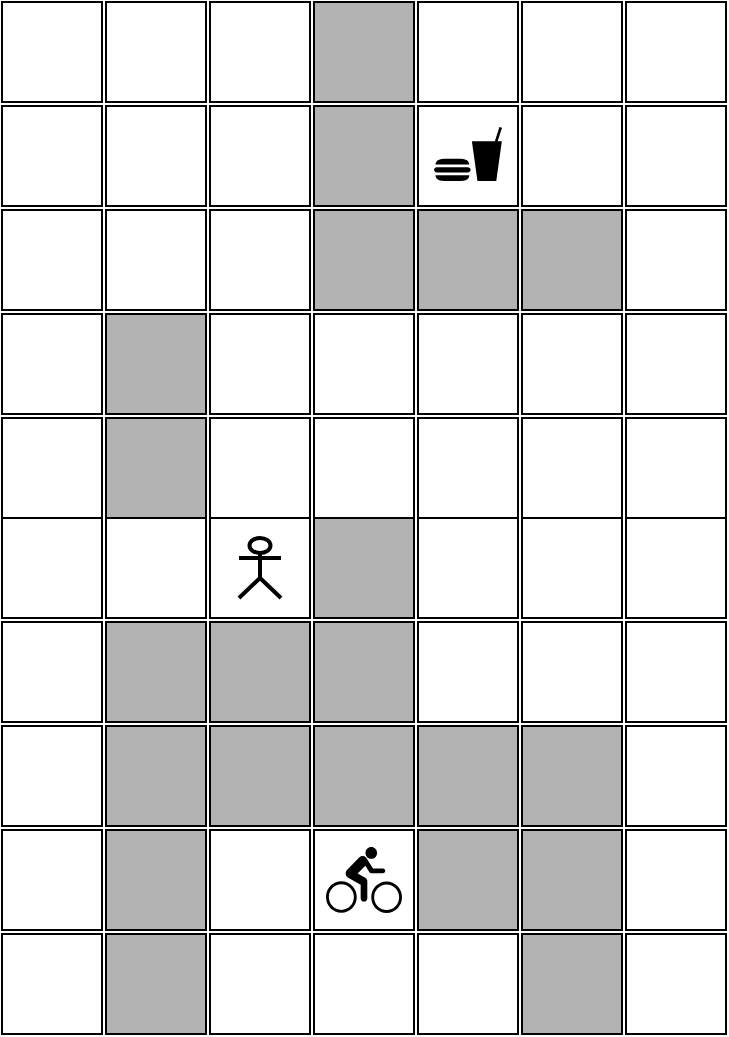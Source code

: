 <mxfile version="22.0.2" type="device">
  <diagram id="tNJmBUoDxnqjJc0c00nP" name="Page-1">
    <mxGraphModel dx="1434" dy="838" grid="1" gridSize="10" guides="1" tooltips="1" connect="1" arrows="1" fold="1" page="1" pageScale="1" pageWidth="850" pageHeight="1100" math="0" shadow="0">
      <root>
        <mxCell id="0" />
        <mxCell id="1" parent="0" />
        <mxCell id="kb47WbbnUSf2NKxiao4H-1" value="" style="whiteSpace=wrap;html=1;aspect=fixed;" parent="1" vertex="1">
          <mxGeometry x="230" y="660" width="50" height="50" as="geometry" />
        </mxCell>
        <mxCell id="kb47WbbnUSf2NKxiao4H-2" value="" style="whiteSpace=wrap;html=1;aspect=fixed;" parent="1" vertex="1">
          <mxGeometry x="282" y="660" width="50" height="50" as="geometry" />
        </mxCell>
        <mxCell id="kb47WbbnUSf2NKxiao4H-3" value="" style="whiteSpace=wrap;html=1;aspect=fixed;" parent="1" vertex="1">
          <mxGeometry x="334" y="660" width="50" height="50" as="geometry" />
        </mxCell>
        <mxCell id="kb47WbbnUSf2NKxiao4H-4" value="" style="whiteSpace=wrap;html=1;aspect=fixed;fillColor=#B3B3B3;" parent="1" vertex="1">
          <mxGeometry x="386" y="660" width="50" height="50" as="geometry" />
        </mxCell>
        <mxCell id="kb47WbbnUSf2NKxiao4H-5" value="" style="whiteSpace=wrap;html=1;aspect=fixed;" parent="1" vertex="1">
          <mxGeometry x="230" y="712" width="50" height="50" as="geometry" />
        </mxCell>
        <mxCell id="kb47WbbnUSf2NKxiao4H-6" value="" style="whiteSpace=wrap;html=1;aspect=fixed;" parent="1" vertex="1">
          <mxGeometry x="282" y="712" width="50" height="50" as="geometry" />
        </mxCell>
        <mxCell id="kb47WbbnUSf2NKxiao4H-7" value="" style="whiteSpace=wrap;html=1;aspect=fixed;" parent="1" vertex="1">
          <mxGeometry x="334" y="712" width="50" height="50" as="geometry" />
        </mxCell>
        <mxCell id="kb47WbbnUSf2NKxiao4H-8" value="" style="whiteSpace=wrap;html=1;aspect=fixed;fillColor=#B3B3B3;" parent="1" vertex="1">
          <mxGeometry x="386" y="712" width="50" height="50" as="geometry" />
        </mxCell>
        <mxCell id="kb47WbbnUSf2NKxiao4H-9" value="" style="whiteSpace=wrap;html=1;aspect=fixed;" parent="1" vertex="1">
          <mxGeometry x="230" y="764" width="50" height="50" as="geometry" />
        </mxCell>
        <mxCell id="kb47WbbnUSf2NKxiao4H-10" value="" style="whiteSpace=wrap;html=1;aspect=fixed;" parent="1" vertex="1">
          <mxGeometry x="282" y="764" width="50" height="50" as="geometry" />
        </mxCell>
        <mxCell id="kb47WbbnUSf2NKxiao4H-11" value="" style="whiteSpace=wrap;html=1;aspect=fixed;" parent="1" vertex="1">
          <mxGeometry x="334" y="764" width="50" height="50" as="geometry" />
        </mxCell>
        <mxCell id="kb47WbbnUSf2NKxiao4H-12" value="" style="whiteSpace=wrap;html=1;aspect=fixed;fillColor=#B3B3B3;" parent="1" vertex="1">
          <mxGeometry x="386" y="764" width="50" height="50" as="geometry" />
        </mxCell>
        <mxCell id="kb47WbbnUSf2NKxiao4H-14" value="" style="whiteSpace=wrap;html=1;aspect=fixed;" parent="1" vertex="1">
          <mxGeometry x="438" y="660" width="50" height="50" as="geometry" />
        </mxCell>
        <mxCell id="kb47WbbnUSf2NKxiao4H-15" value="" style="whiteSpace=wrap;html=1;aspect=fixed;" parent="1" vertex="1">
          <mxGeometry x="438" y="712" width="50" height="50" as="geometry" />
        </mxCell>
        <mxCell id="kb47WbbnUSf2NKxiao4H-16" value="" style="whiteSpace=wrap;html=1;aspect=fixed;fillColor=#B3B3B3;" parent="1" vertex="1">
          <mxGeometry x="438" y="764" width="50" height="50" as="geometry" />
        </mxCell>
        <mxCell id="kb47WbbnUSf2NKxiao4H-17" value="" style="whiteSpace=wrap;html=1;aspect=fixed;" parent="1" vertex="1">
          <mxGeometry x="490" y="660" width="50" height="50" as="geometry" />
        </mxCell>
        <mxCell id="kb47WbbnUSf2NKxiao4H-18" value="" style="whiteSpace=wrap;html=1;aspect=fixed;" parent="1" vertex="1">
          <mxGeometry x="490" y="712" width="50" height="50" as="geometry" />
        </mxCell>
        <mxCell id="kb47WbbnUSf2NKxiao4H-19" value="" style="whiteSpace=wrap;html=1;aspect=fixed;fillColor=#B3B3B3;" parent="1" vertex="1">
          <mxGeometry x="490" y="764" width="50" height="50" as="geometry" />
        </mxCell>
        <mxCell id="kb47WbbnUSf2NKxiao4H-20" value="" style="whiteSpace=wrap;html=1;aspect=fixed;" parent="1" vertex="1">
          <mxGeometry x="542" y="660" width="50" height="50" as="geometry" />
        </mxCell>
        <mxCell id="kb47WbbnUSf2NKxiao4H-21" value="" style="whiteSpace=wrap;html=1;aspect=fixed;" parent="1" vertex="1">
          <mxGeometry x="542" y="712" width="50" height="50" as="geometry" />
        </mxCell>
        <mxCell id="kb47WbbnUSf2NKxiao4H-22" value="" style="whiteSpace=wrap;html=1;aspect=fixed;" parent="1" vertex="1">
          <mxGeometry x="542" y="764" width="50" height="50" as="geometry" />
        </mxCell>
        <mxCell id="kb47WbbnUSf2NKxiao4H-23" value="" style="whiteSpace=wrap;html=1;aspect=fixed;" parent="1" vertex="1">
          <mxGeometry x="230" y="816" width="50" height="50" as="geometry" />
        </mxCell>
        <mxCell id="kb47WbbnUSf2NKxiao4H-24" value="" style="whiteSpace=wrap;html=1;aspect=fixed;fillColor=#B3B3B3;" parent="1" vertex="1">
          <mxGeometry x="282" y="816" width="50" height="50" as="geometry" />
        </mxCell>
        <mxCell id="kb47WbbnUSf2NKxiao4H-25" value="" style="whiteSpace=wrap;html=1;aspect=fixed;" parent="1" vertex="1">
          <mxGeometry x="334" y="816" width="50" height="50" as="geometry" />
        </mxCell>
        <mxCell id="kb47WbbnUSf2NKxiao4H-26" value="" style="whiteSpace=wrap;html=1;aspect=fixed;fillColor=#FFFFFF;" parent="1" vertex="1">
          <mxGeometry x="386" y="816" width="50" height="50" as="geometry" />
        </mxCell>
        <mxCell id="kb47WbbnUSf2NKxiao4H-27" value="" style="whiteSpace=wrap;html=1;aspect=fixed;" parent="1" vertex="1">
          <mxGeometry x="438" y="816" width="50" height="50" as="geometry" />
        </mxCell>
        <mxCell id="kb47WbbnUSf2NKxiao4H-28" value="" style="whiteSpace=wrap;html=1;aspect=fixed;" parent="1" vertex="1">
          <mxGeometry x="490" y="816" width="50" height="50" as="geometry" />
        </mxCell>
        <mxCell id="kb47WbbnUSf2NKxiao4H-29" value="" style="whiteSpace=wrap;html=1;aspect=fixed;" parent="1" vertex="1">
          <mxGeometry x="542" y="816" width="50" height="50" as="geometry" />
        </mxCell>
        <mxCell id="kb47WbbnUSf2NKxiao4H-30" value="" style="whiteSpace=wrap;html=1;aspect=fixed;" parent="1" vertex="1">
          <mxGeometry x="230" y="868" width="50" height="50" as="geometry" />
        </mxCell>
        <mxCell id="kb47WbbnUSf2NKxiao4H-31" value="" style="whiteSpace=wrap;html=1;aspect=fixed;fillColor=#B3B3B3;" parent="1" vertex="1">
          <mxGeometry x="282" y="868" width="50" height="50" as="geometry" />
        </mxCell>
        <mxCell id="kb47WbbnUSf2NKxiao4H-32" value="" style="whiteSpace=wrap;html=1;aspect=fixed;" parent="1" vertex="1">
          <mxGeometry x="334" y="868" width="50" height="50" as="geometry" />
        </mxCell>
        <mxCell id="kb47WbbnUSf2NKxiao4H-33" value="" style="whiteSpace=wrap;html=1;aspect=fixed;fillColor=#FFFFFF;" parent="1" vertex="1">
          <mxGeometry x="386" y="868" width="50" height="50" as="geometry" />
        </mxCell>
        <mxCell id="kb47WbbnUSf2NKxiao4H-34" value="" style="whiteSpace=wrap;html=1;aspect=fixed;" parent="1" vertex="1">
          <mxGeometry x="438" y="868" width="50" height="50" as="geometry" />
        </mxCell>
        <mxCell id="kb47WbbnUSf2NKxiao4H-35" value="" style="whiteSpace=wrap;html=1;aspect=fixed;" parent="1" vertex="1">
          <mxGeometry x="490" y="868" width="50" height="50" as="geometry" />
        </mxCell>
        <mxCell id="kb47WbbnUSf2NKxiao4H-36" value="" style="whiteSpace=wrap;html=1;aspect=fixed;" parent="1" vertex="1">
          <mxGeometry x="542" y="868" width="50" height="50" as="geometry" />
        </mxCell>
        <mxCell id="5vVB-SHtc3GaDhzHty62-1" value="" style="whiteSpace=wrap;html=1;aspect=fixed;" parent="1" vertex="1">
          <mxGeometry x="230" y="918" width="50" height="50" as="geometry" />
        </mxCell>
        <mxCell id="5vVB-SHtc3GaDhzHty62-2" value="" style="whiteSpace=wrap;html=1;aspect=fixed;" parent="1" vertex="1">
          <mxGeometry x="282" y="918" width="50" height="50" as="geometry" />
        </mxCell>
        <mxCell id="5vVB-SHtc3GaDhzHty62-3" value="" style="whiteSpace=wrap;html=1;aspect=fixed;" parent="1" vertex="1">
          <mxGeometry x="334" y="918" width="50" height="50" as="geometry" />
        </mxCell>
        <mxCell id="5vVB-SHtc3GaDhzHty62-4" value="" style="whiteSpace=wrap;html=1;aspect=fixed;fillColor=#B3B3B3;" parent="1" vertex="1">
          <mxGeometry x="386" y="918" width="50" height="50" as="geometry" />
        </mxCell>
        <mxCell id="5vVB-SHtc3GaDhzHty62-5" value="" style="whiteSpace=wrap;html=1;aspect=fixed;" parent="1" vertex="1">
          <mxGeometry x="230" y="970" width="50" height="50" as="geometry" />
        </mxCell>
        <mxCell id="5vVB-SHtc3GaDhzHty62-6" value="" style="whiteSpace=wrap;html=1;aspect=fixed;fillColor=#B3B3B3;" parent="1" vertex="1">
          <mxGeometry x="282" y="970" width="50" height="50" as="geometry" />
        </mxCell>
        <mxCell id="5vVB-SHtc3GaDhzHty62-7" value="" style="whiteSpace=wrap;html=1;aspect=fixed;fillColor=#B3B3B3;" parent="1" vertex="1">
          <mxGeometry x="334" y="970" width="50" height="50" as="geometry" />
        </mxCell>
        <mxCell id="5vVB-SHtc3GaDhzHty62-8" value="" style="whiteSpace=wrap;html=1;aspect=fixed;fillColor=#B3B3B3;" parent="1" vertex="1">
          <mxGeometry x="386" y="970" width="50" height="50" as="geometry" />
        </mxCell>
        <mxCell id="5vVB-SHtc3GaDhzHty62-9" value="" style="whiteSpace=wrap;html=1;aspect=fixed;" parent="1" vertex="1">
          <mxGeometry x="230" y="1022" width="50" height="50" as="geometry" />
        </mxCell>
        <mxCell id="5vVB-SHtc3GaDhzHty62-10" value="" style="whiteSpace=wrap;html=1;aspect=fixed;fillColor=#B3B3B3;" parent="1" vertex="1">
          <mxGeometry x="282" y="1022" width="50" height="50" as="geometry" />
        </mxCell>
        <mxCell id="5vVB-SHtc3GaDhzHty62-11" value="" style="whiteSpace=wrap;html=1;aspect=fixed;fillColor=#B3B3B3;" parent="1" vertex="1">
          <mxGeometry x="334" y="1022" width="50" height="50" as="geometry" />
        </mxCell>
        <mxCell id="5vVB-SHtc3GaDhzHty62-12" value="" style="whiteSpace=wrap;html=1;aspect=fixed;fillColor=#B3B3B3;" parent="1" vertex="1">
          <mxGeometry x="386" y="1022" width="50" height="50" as="geometry" />
        </mxCell>
        <mxCell id="5vVB-SHtc3GaDhzHty62-13" value="" style="whiteSpace=wrap;html=1;aspect=fixed;" parent="1" vertex="1">
          <mxGeometry x="438" y="918" width="50" height="50" as="geometry" />
        </mxCell>
        <mxCell id="5vVB-SHtc3GaDhzHty62-14" value="" style="whiteSpace=wrap;html=1;aspect=fixed;" parent="1" vertex="1">
          <mxGeometry x="438" y="970" width="50" height="50" as="geometry" />
        </mxCell>
        <mxCell id="5vVB-SHtc3GaDhzHty62-15" value="" style="whiteSpace=wrap;html=1;aspect=fixed;fillColor=#B3B3B3;" parent="1" vertex="1">
          <mxGeometry x="438" y="1022" width="50" height="50" as="geometry" />
        </mxCell>
        <mxCell id="5vVB-SHtc3GaDhzHty62-16" value="" style="whiteSpace=wrap;html=1;aspect=fixed;" parent="1" vertex="1">
          <mxGeometry x="490" y="918" width="50" height="50" as="geometry" />
        </mxCell>
        <mxCell id="5vVB-SHtc3GaDhzHty62-17" value="" style="whiteSpace=wrap;html=1;aspect=fixed;" parent="1" vertex="1">
          <mxGeometry x="490" y="970" width="50" height="50" as="geometry" />
        </mxCell>
        <mxCell id="5vVB-SHtc3GaDhzHty62-18" value="" style="whiteSpace=wrap;html=1;aspect=fixed;fillColor=#B3B3B3;" parent="1" vertex="1">
          <mxGeometry x="490" y="1022" width="50" height="50" as="geometry" />
        </mxCell>
        <mxCell id="5vVB-SHtc3GaDhzHty62-19" value="" style="whiteSpace=wrap;html=1;aspect=fixed;" parent="1" vertex="1">
          <mxGeometry x="542" y="918" width="50" height="50" as="geometry" />
        </mxCell>
        <mxCell id="5vVB-SHtc3GaDhzHty62-20" value="" style="whiteSpace=wrap;html=1;aspect=fixed;" parent="1" vertex="1">
          <mxGeometry x="542" y="970" width="50" height="50" as="geometry" />
        </mxCell>
        <mxCell id="5vVB-SHtc3GaDhzHty62-21" value="" style="whiteSpace=wrap;html=1;aspect=fixed;" parent="1" vertex="1">
          <mxGeometry x="542" y="1022" width="50" height="50" as="geometry" />
        </mxCell>
        <mxCell id="5vVB-SHtc3GaDhzHty62-22" value="" style="whiteSpace=wrap;html=1;aspect=fixed;" parent="1" vertex="1">
          <mxGeometry x="230" y="1074" width="50" height="50" as="geometry" />
        </mxCell>
        <mxCell id="5vVB-SHtc3GaDhzHty62-23" value="" style="whiteSpace=wrap;html=1;aspect=fixed;fillColor=#B3B3B3;" parent="1" vertex="1">
          <mxGeometry x="282" y="1074" width="50" height="50" as="geometry" />
        </mxCell>
        <mxCell id="5vVB-SHtc3GaDhzHty62-24" value="" style="whiteSpace=wrap;html=1;aspect=fixed;" parent="1" vertex="1">
          <mxGeometry x="334" y="1074" width="50" height="50" as="geometry" />
        </mxCell>
        <mxCell id="5vVB-SHtc3GaDhzHty62-25" value="" style="whiteSpace=wrap;html=1;aspect=fixed;fillColor=#FFFFFF;" parent="1" vertex="1">
          <mxGeometry x="386" y="1074" width="50" height="50" as="geometry" />
        </mxCell>
        <mxCell id="5vVB-SHtc3GaDhzHty62-26" value="" style="whiteSpace=wrap;html=1;aspect=fixed;fillColor=#B3B3B3;" parent="1" vertex="1">
          <mxGeometry x="438" y="1074" width="50" height="50" as="geometry" />
        </mxCell>
        <mxCell id="5vVB-SHtc3GaDhzHty62-27" value="" style="whiteSpace=wrap;html=1;aspect=fixed;fillColor=#B3B3B3;" parent="1" vertex="1">
          <mxGeometry x="490" y="1074" width="50" height="50" as="geometry" />
        </mxCell>
        <mxCell id="5vVB-SHtc3GaDhzHty62-28" value="" style="whiteSpace=wrap;html=1;aspect=fixed;" parent="1" vertex="1">
          <mxGeometry x="542" y="1074" width="50" height="50" as="geometry" />
        </mxCell>
        <mxCell id="5vVB-SHtc3GaDhzHty62-29" value="" style="whiteSpace=wrap;html=1;aspect=fixed;" parent="1" vertex="1">
          <mxGeometry x="230" y="1126" width="50" height="50" as="geometry" />
        </mxCell>
        <mxCell id="5vVB-SHtc3GaDhzHty62-30" value="" style="whiteSpace=wrap;html=1;aspect=fixed;fillColor=#B3B3B3;" parent="1" vertex="1">
          <mxGeometry x="282" y="1126" width="50" height="50" as="geometry" />
        </mxCell>
        <mxCell id="5vVB-SHtc3GaDhzHty62-31" value="" style="whiteSpace=wrap;html=1;aspect=fixed;" parent="1" vertex="1">
          <mxGeometry x="334" y="1126" width="50" height="50" as="geometry" />
        </mxCell>
        <mxCell id="5vVB-SHtc3GaDhzHty62-32" value="" style="whiteSpace=wrap;html=1;aspect=fixed;fillColor=#FFFFFF;" parent="1" vertex="1">
          <mxGeometry x="386" y="1126" width="50" height="50" as="geometry" />
        </mxCell>
        <mxCell id="5vVB-SHtc3GaDhzHty62-33" value="" style="whiteSpace=wrap;html=1;aspect=fixed;" parent="1" vertex="1">
          <mxGeometry x="438" y="1126" width="50" height="50" as="geometry" />
        </mxCell>
        <mxCell id="5vVB-SHtc3GaDhzHty62-34" value="" style="whiteSpace=wrap;html=1;aspect=fixed;fillColor=#B3B3B3;" parent="1" vertex="1">
          <mxGeometry x="490" y="1126" width="50" height="50" as="geometry" />
        </mxCell>
        <mxCell id="5vVB-SHtc3GaDhzHty62-35" value="" style="whiteSpace=wrap;html=1;aspect=fixed;" parent="1" vertex="1">
          <mxGeometry x="542" y="1126" width="50" height="50" as="geometry" />
        </mxCell>
        <mxCell id="5vVB-SHtc3GaDhzHty62-36" value="" style="shape=mxgraph.signs.sports.cycling;html=1;pointerEvents=1;fillColor=#000000;strokeColor=none;verticalLabelPosition=bottom;verticalAlign=top;align=center;sketch=0;" parent="1" vertex="1">
          <mxGeometry x="392" y="1082.5" width="38" height="33" as="geometry" />
        </mxCell>
        <mxCell id="5vVB-SHtc3GaDhzHty62-37" value="" style="shape=mxgraph.signs.food.fast_food;html=1;pointerEvents=1;fillColor=#000000;strokeColor=none;verticalLabelPosition=bottom;verticalAlign=top;align=center;sketch=0;" parent="1" vertex="1">
          <mxGeometry x="446" y="722.5" width="34" height="27" as="geometry" />
        </mxCell>
        <mxCell id="o21oPS1yF8KwGntCnJOp-1" value="" style="shape=umlActor;verticalLabelPosition=bottom;verticalAlign=top;html=1;outlineConnect=0;strokeWidth=2;" vertex="1" parent="1">
          <mxGeometry x="348.5" y="928" width="21" height="30" as="geometry" />
        </mxCell>
      </root>
    </mxGraphModel>
  </diagram>
</mxfile>
